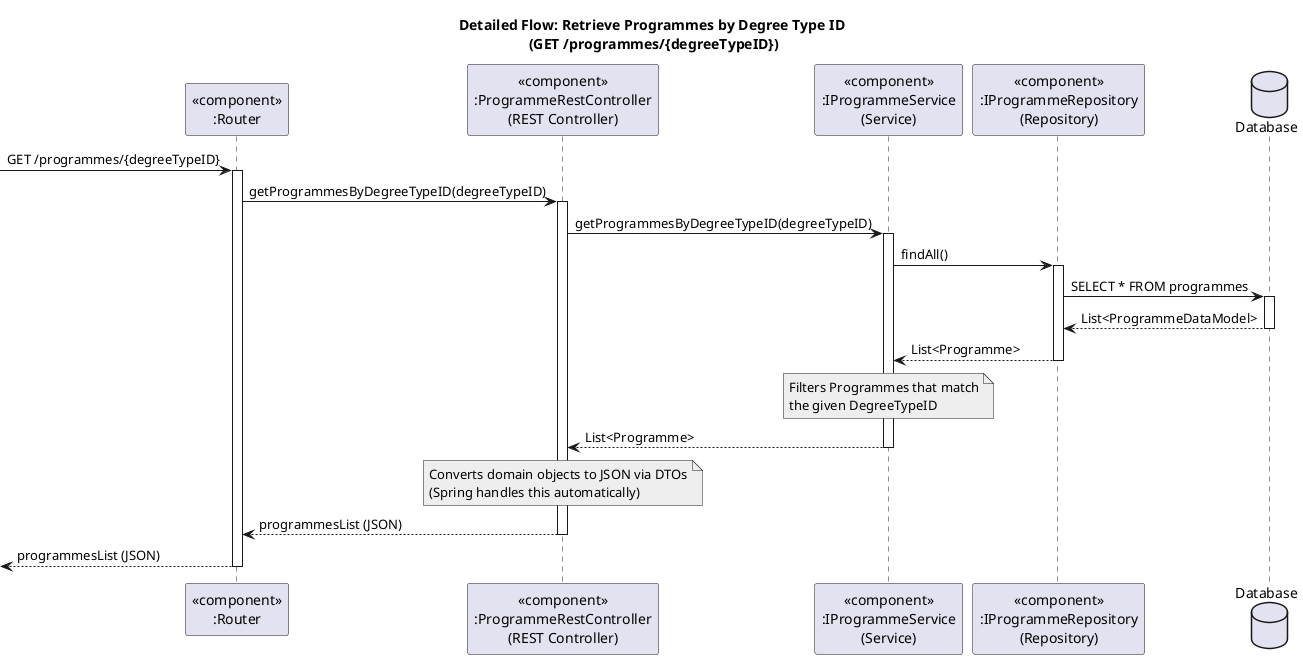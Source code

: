 @startuml
title Detailed Flow: Retrieve Programmes by Degree Type ID \n(GET /programmes/{degreeTypeID})

participant "<<component>>\n:Router" as Router
participant "<<component>>\n:ProgrammeRestController\n(REST Controller)" as Controller
participant "<<component>>\n:IProgrammeService\n(Service)" as Service
participant "<<component>>\n:IProgrammeRepository\n(Repository)" as Repository
database "Database" as DB

-> Router: GET /programmes/{degreeTypeID}
activate Router

Router -> Controller: getProgrammesByDegreeTypeID(degreeTypeID)
activate Controller

Controller -> Service: getProgrammesByDegreeTypeID(degreeTypeID)
activate Service

Service -> Repository: findAll()
activate Repository

Repository -> DB: SELECT * FROM programmes
activate DB

DB --> Repository: List<ProgrammeDataModel>
deactivate DB

Repository --> Service: List<Programme>
deactivate Repository

note over Service #EEEEEE
Filters Programmes that match
the given DegreeTypeID
end note

Service --> Controller: List<Programme>
deactivate Service

note over Controller #EEEEEE
Converts domain objects to JSON via DTOs
(Spring handles this automatically)
end note

Controller --> Router: programmesList (JSON)
deactivate Controller

<-- Router: programmesList (JSON)
deactivate Router

@enduml
